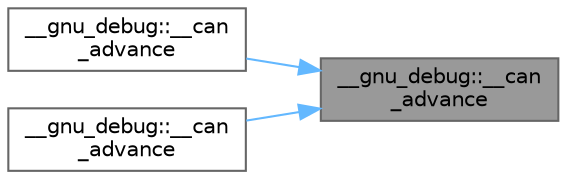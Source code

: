 digraph "__gnu_debug::__can_advance"
{
 // LATEX_PDF_SIZE
  bgcolor="transparent";
  edge [fontname=Helvetica,fontsize=10,labelfontname=Helvetica,labelfontsize=10];
  node [fontname=Helvetica,fontsize=10,shape=box,height=0.2,width=0.4];
  rankdir="RL";
  Node1 [id="Node000001",label="__gnu_debug::__can\l_advance",height=0.2,width=0.4,color="gray40", fillcolor="grey60", style="filled", fontcolor="black",tooltip=" "];
  Node1 -> Node2 [id="edge5_Node000001_Node000002",dir="back",color="steelblue1",style="solid",tooltip=" "];
  Node2 [id="Node000002",label="__gnu_debug::__can\l_advance",height=0.2,width=0.4,color="grey40", fillcolor="white", style="filled",URL="$namespace____gnu__debug.html#a566449f901222810ef1b4d139cc5d5e4",tooltip=" "];
  Node1 -> Node3 [id="edge6_Node000001_Node000003",dir="back",color="steelblue1",style="solid",tooltip=" "];
  Node3 [id="Node000003",label="__gnu_debug::__can\l_advance",height=0.2,width=0.4,color="grey40", fillcolor="white", style="filled",URL="$namespace____gnu__debug.html#a6b0cd66e03f540080677d2aacb65f90e",tooltip=" "];
}
